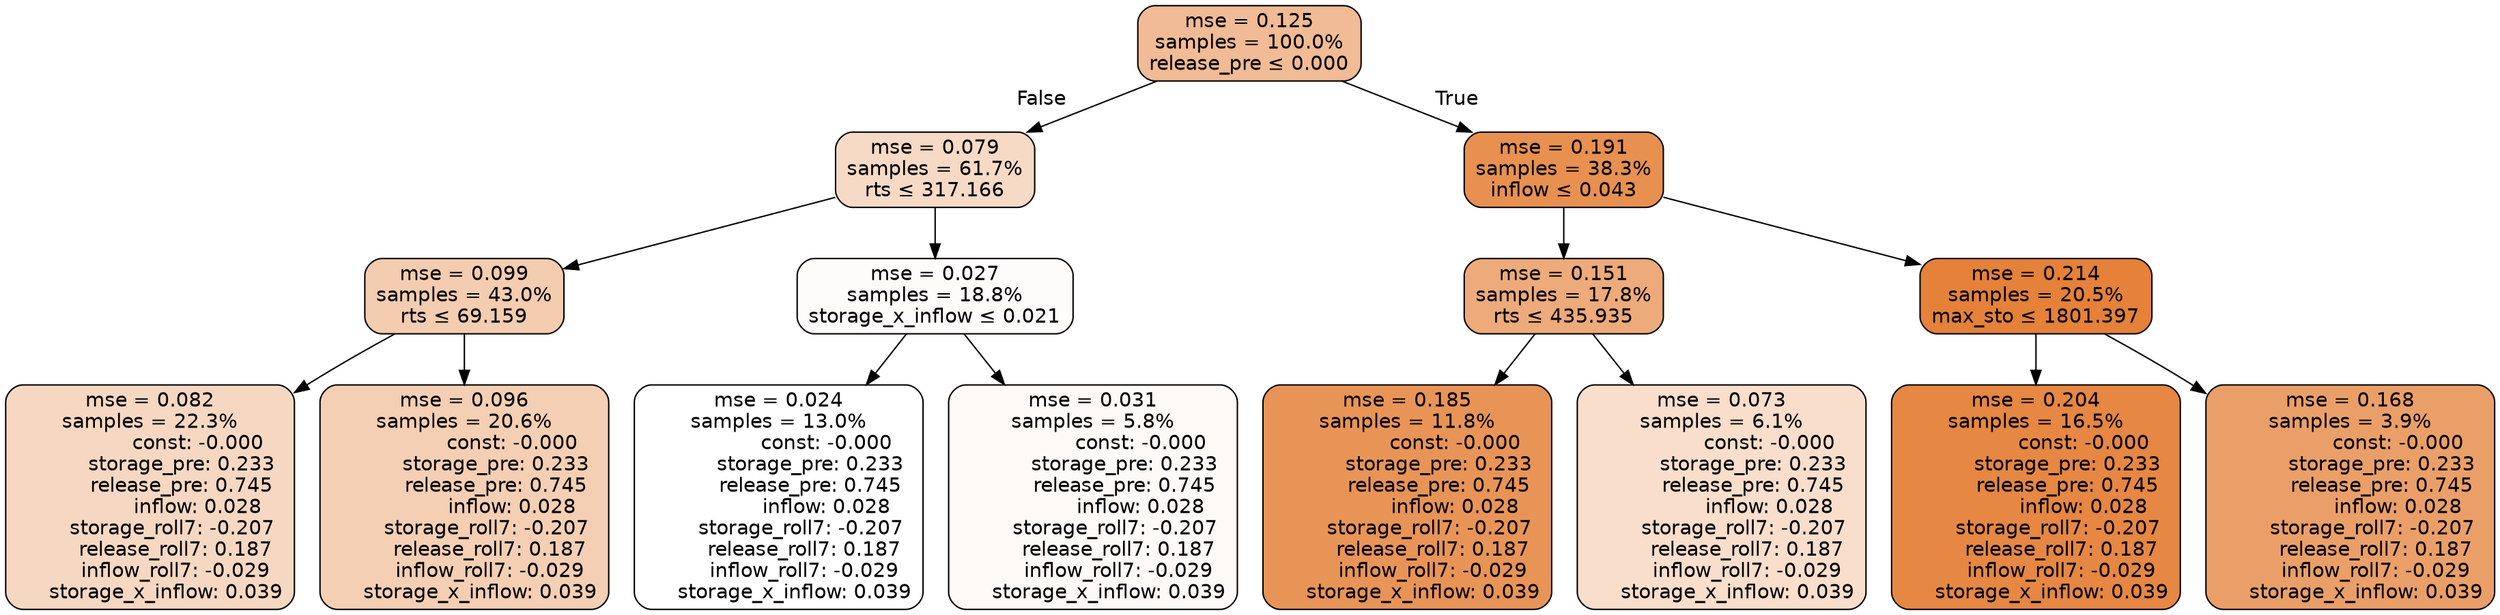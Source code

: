 digraph tree {
node [shape=rectangle, style="filled, rounded", color="black", fontname=helvetica] ;
edge [fontname=helvetica] ;
	"0" [label="mse = 0.125
samples = 100.0%
release_pre &le; 0.000", fillcolor="#f1bb95"]
	"1" [label="mse = 0.079
samples = 61.7%
rts &le; 317.166", fillcolor="#f7dac5"]
	"2" [label="mse = 0.099
samples = 43.0%
rts &le; 69.159", fillcolor="#f4ccb0"]
	"3" [label="mse = 0.082
samples = 22.3%
               const: -0.000
          storage_pre: 0.233
          release_pre: 0.745
               inflow: 0.028
       storage_roll7: -0.207
        release_roll7: 0.187
        inflow_roll7: -0.029
     storage_x_inflow: 0.039", fillcolor="#f6d8c2"]
	"4" [label="mse = 0.096
samples = 20.6%
               const: -0.000
          storage_pre: 0.233
          release_pre: 0.745
               inflow: 0.028
       storage_roll7: -0.207
        release_roll7: 0.187
        inflow_roll7: -0.029
     storage_x_inflow: 0.039", fillcolor="#f5cfb3"]
	"5" [label="mse = 0.027
samples = 18.8%
storage_x_inflow &le; 0.021", fillcolor="#fefcfb"]
	"6" [label="mse = 0.024
samples = 13.0%
               const: -0.000
          storage_pre: 0.233
          release_pre: 0.745
               inflow: 0.028
       storage_roll7: -0.207
        release_roll7: 0.187
        inflow_roll7: -0.029
     storage_x_inflow: 0.039", fillcolor="#ffffff"]
	"7" [label="mse = 0.031
samples = 5.8%
               const: -0.000
          storage_pre: 0.233
          release_pre: 0.745
               inflow: 0.028
       storage_roll7: -0.207
        release_roll7: 0.187
        inflow_roll7: -0.029
     storage_x_inflow: 0.039", fillcolor="#fdf9f7"]
	"8" [label="mse = 0.191
samples = 38.3%
inflow &le; 0.043", fillcolor="#e89050"]
	"9" [label="mse = 0.151
samples = 17.8%
rts &le; 435.935", fillcolor="#edaa7a"]
	"10" [label="mse = 0.185
samples = 11.8%
               const: -0.000
          storage_pre: 0.233
          release_pre: 0.745
               inflow: 0.028
       storage_roll7: -0.207
        release_roll7: 0.187
        inflow_roll7: -0.029
     storage_x_inflow: 0.039", fillcolor="#e99457"]
	"11" [label="mse = 0.073
samples = 6.1%
               const: -0.000
          storage_pre: 0.233
          release_pre: 0.745
               inflow: 0.028
       storage_roll7: -0.207
        release_roll7: 0.187
        inflow_roll7: -0.029
     storage_x_inflow: 0.039", fillcolor="#f8decb"]
	"12" [label="mse = 0.214
samples = 20.5%
max_sto &le; 1801.397", fillcolor="#e58139"]
	"13" [label="mse = 0.204
samples = 16.5%
               const: -0.000
          storage_pre: 0.233
          release_pre: 0.745
               inflow: 0.028
       storage_roll7: -0.207
        release_roll7: 0.187
        inflow_roll7: -0.029
     storage_x_inflow: 0.039", fillcolor="#e68743"]
	"14" [label="mse = 0.168
samples = 3.9%
               const: -0.000
          storage_pre: 0.233
          release_pre: 0.745
               inflow: 0.028
       storage_roll7: -0.207
        release_roll7: 0.187
        inflow_roll7: -0.029
     storage_x_inflow: 0.039", fillcolor="#eb9f68"]

	"0" -> "1" [labeldistance=2.5, labelangle=45, headlabel="False"]
	"1" -> "2"
	"2" -> "3"
	"2" -> "4"
	"1" -> "5"
	"5" -> "6"
	"5" -> "7"
	"0" -> "8" [labeldistance=2.5, labelangle=-45, headlabel="True"]
	"8" -> "9"
	"9" -> "10"
	"9" -> "11"
	"8" -> "12"
	"12" -> "13"
	"12" -> "14"
}